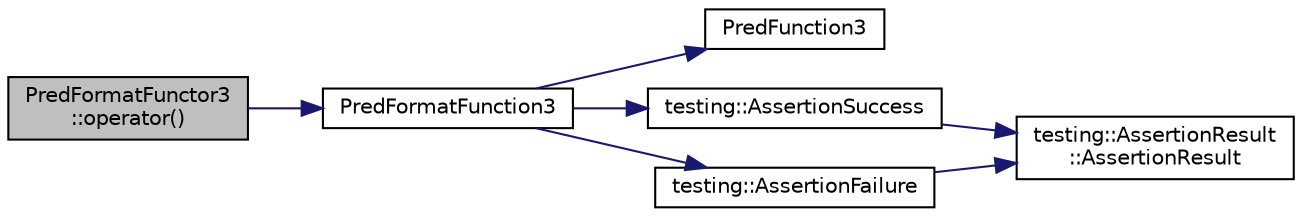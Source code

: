digraph "PredFormatFunctor3::operator()"
{
  edge [fontname="Helvetica",fontsize="10",labelfontname="Helvetica",labelfontsize="10"];
  node [fontname="Helvetica",fontsize="10",shape=record];
  rankdir="LR";
  Node0 [label="PredFormatFunctor3\l::operator()",height=0.2,width=0.4,color="black", fillcolor="grey75", style="filled", fontcolor="black"];
  Node0 -> Node1 [color="midnightblue",fontsize="10",style="solid",fontname="Helvetica"];
  Node1 [label="PredFormatFunction3",height=0.2,width=0.4,color="black", fillcolor="white", style="filled",URL="$da/d85/gtest__pred__impl__unittest_8cc.html#abddc62e1faf4d19992a0acb69577e0f3"];
  Node1 -> Node2 [color="midnightblue",fontsize="10",style="solid",fontname="Helvetica"];
  Node2 [label="PredFunction3",height=0.2,width=0.4,color="black", fillcolor="white", style="filled",URL="$da/d85/gtest__pred__impl__unittest_8cc.html#a78a1ff258fe5a85da5b2645983311a70"];
  Node1 -> Node3 [color="midnightblue",fontsize="10",style="solid",fontname="Helvetica"];
  Node3 [label="testing::AssertionSuccess",height=0.2,width=0.4,color="black", fillcolor="white", style="filled",URL="$d0/d75/namespacetesting.html#ac1d0baedb17286c5c6c87bd1a45da8ac"];
  Node3 -> Node4 [color="midnightblue",fontsize="10",style="solid",fontname="Helvetica"];
  Node4 [label="testing::AssertionResult\l::AssertionResult",height=0.2,width=0.4,color="black", fillcolor="white", style="filled",URL="$d5/dec/classtesting_1_1_assertion_result.html#a27788116f03f90aec4daf592fd809ead"];
  Node1 -> Node5 [color="midnightblue",fontsize="10",style="solid",fontname="Helvetica"];
  Node5 [label="testing::AssertionFailure",height=0.2,width=0.4,color="black", fillcolor="white", style="filled",URL="$d0/d75/namespacetesting.html#a75cb789614cb1c28c34627a4a3c053df"];
  Node5 -> Node4 [color="midnightblue",fontsize="10",style="solid",fontname="Helvetica"];
}
